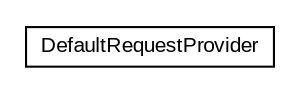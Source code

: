 #!/usr/local/bin/dot
#
# Class diagram 
# Generated by UMLGraph version R5_6-24-gf6e263 (http://www.umlgraph.org/)
#

digraph G {
	edge [fontname="arial",fontsize=10,labelfontname="arial",labelfontsize=10];
	node [fontname="arial",fontsize=10,shape=plaintext];
	nodesep=0.25;
	ranksep=0.5;
	rankdir=LR;
	// com.gwtplatform.dispatch.rpc.server.spring.request.DefaultRequestProvider
	c39172 [label=<<table title="com.gwtplatform.dispatch.rpc.server.spring.request.DefaultRequestProvider" border="0" cellborder="1" cellspacing="0" cellpadding="2" port="p" href="./DefaultRequestProvider.html">
		<tr><td><table border="0" cellspacing="0" cellpadding="1">
<tr><td align="center" balign="center"> DefaultRequestProvider </td></tr>
		</table></td></tr>
		</table>>, URL="./DefaultRequestProvider.html", fontname="arial", fontcolor="black", fontsize=10.0];
}

